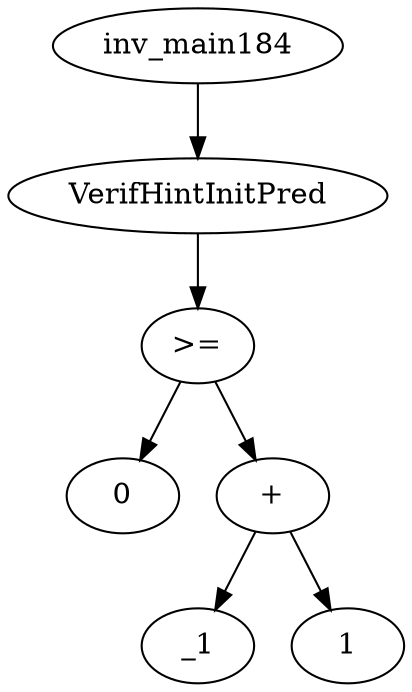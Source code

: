 digraph dag {
0 [label="inv_main184"];
1 [label="VerifHintInitPred"];
2 [label=">="];
3 [label="0"];
4 [label="+"];
5 [label="_1"];
6 [label="1"];
0->1
1->2
2->4
2 -> 3
4->6
4 -> 5
}
